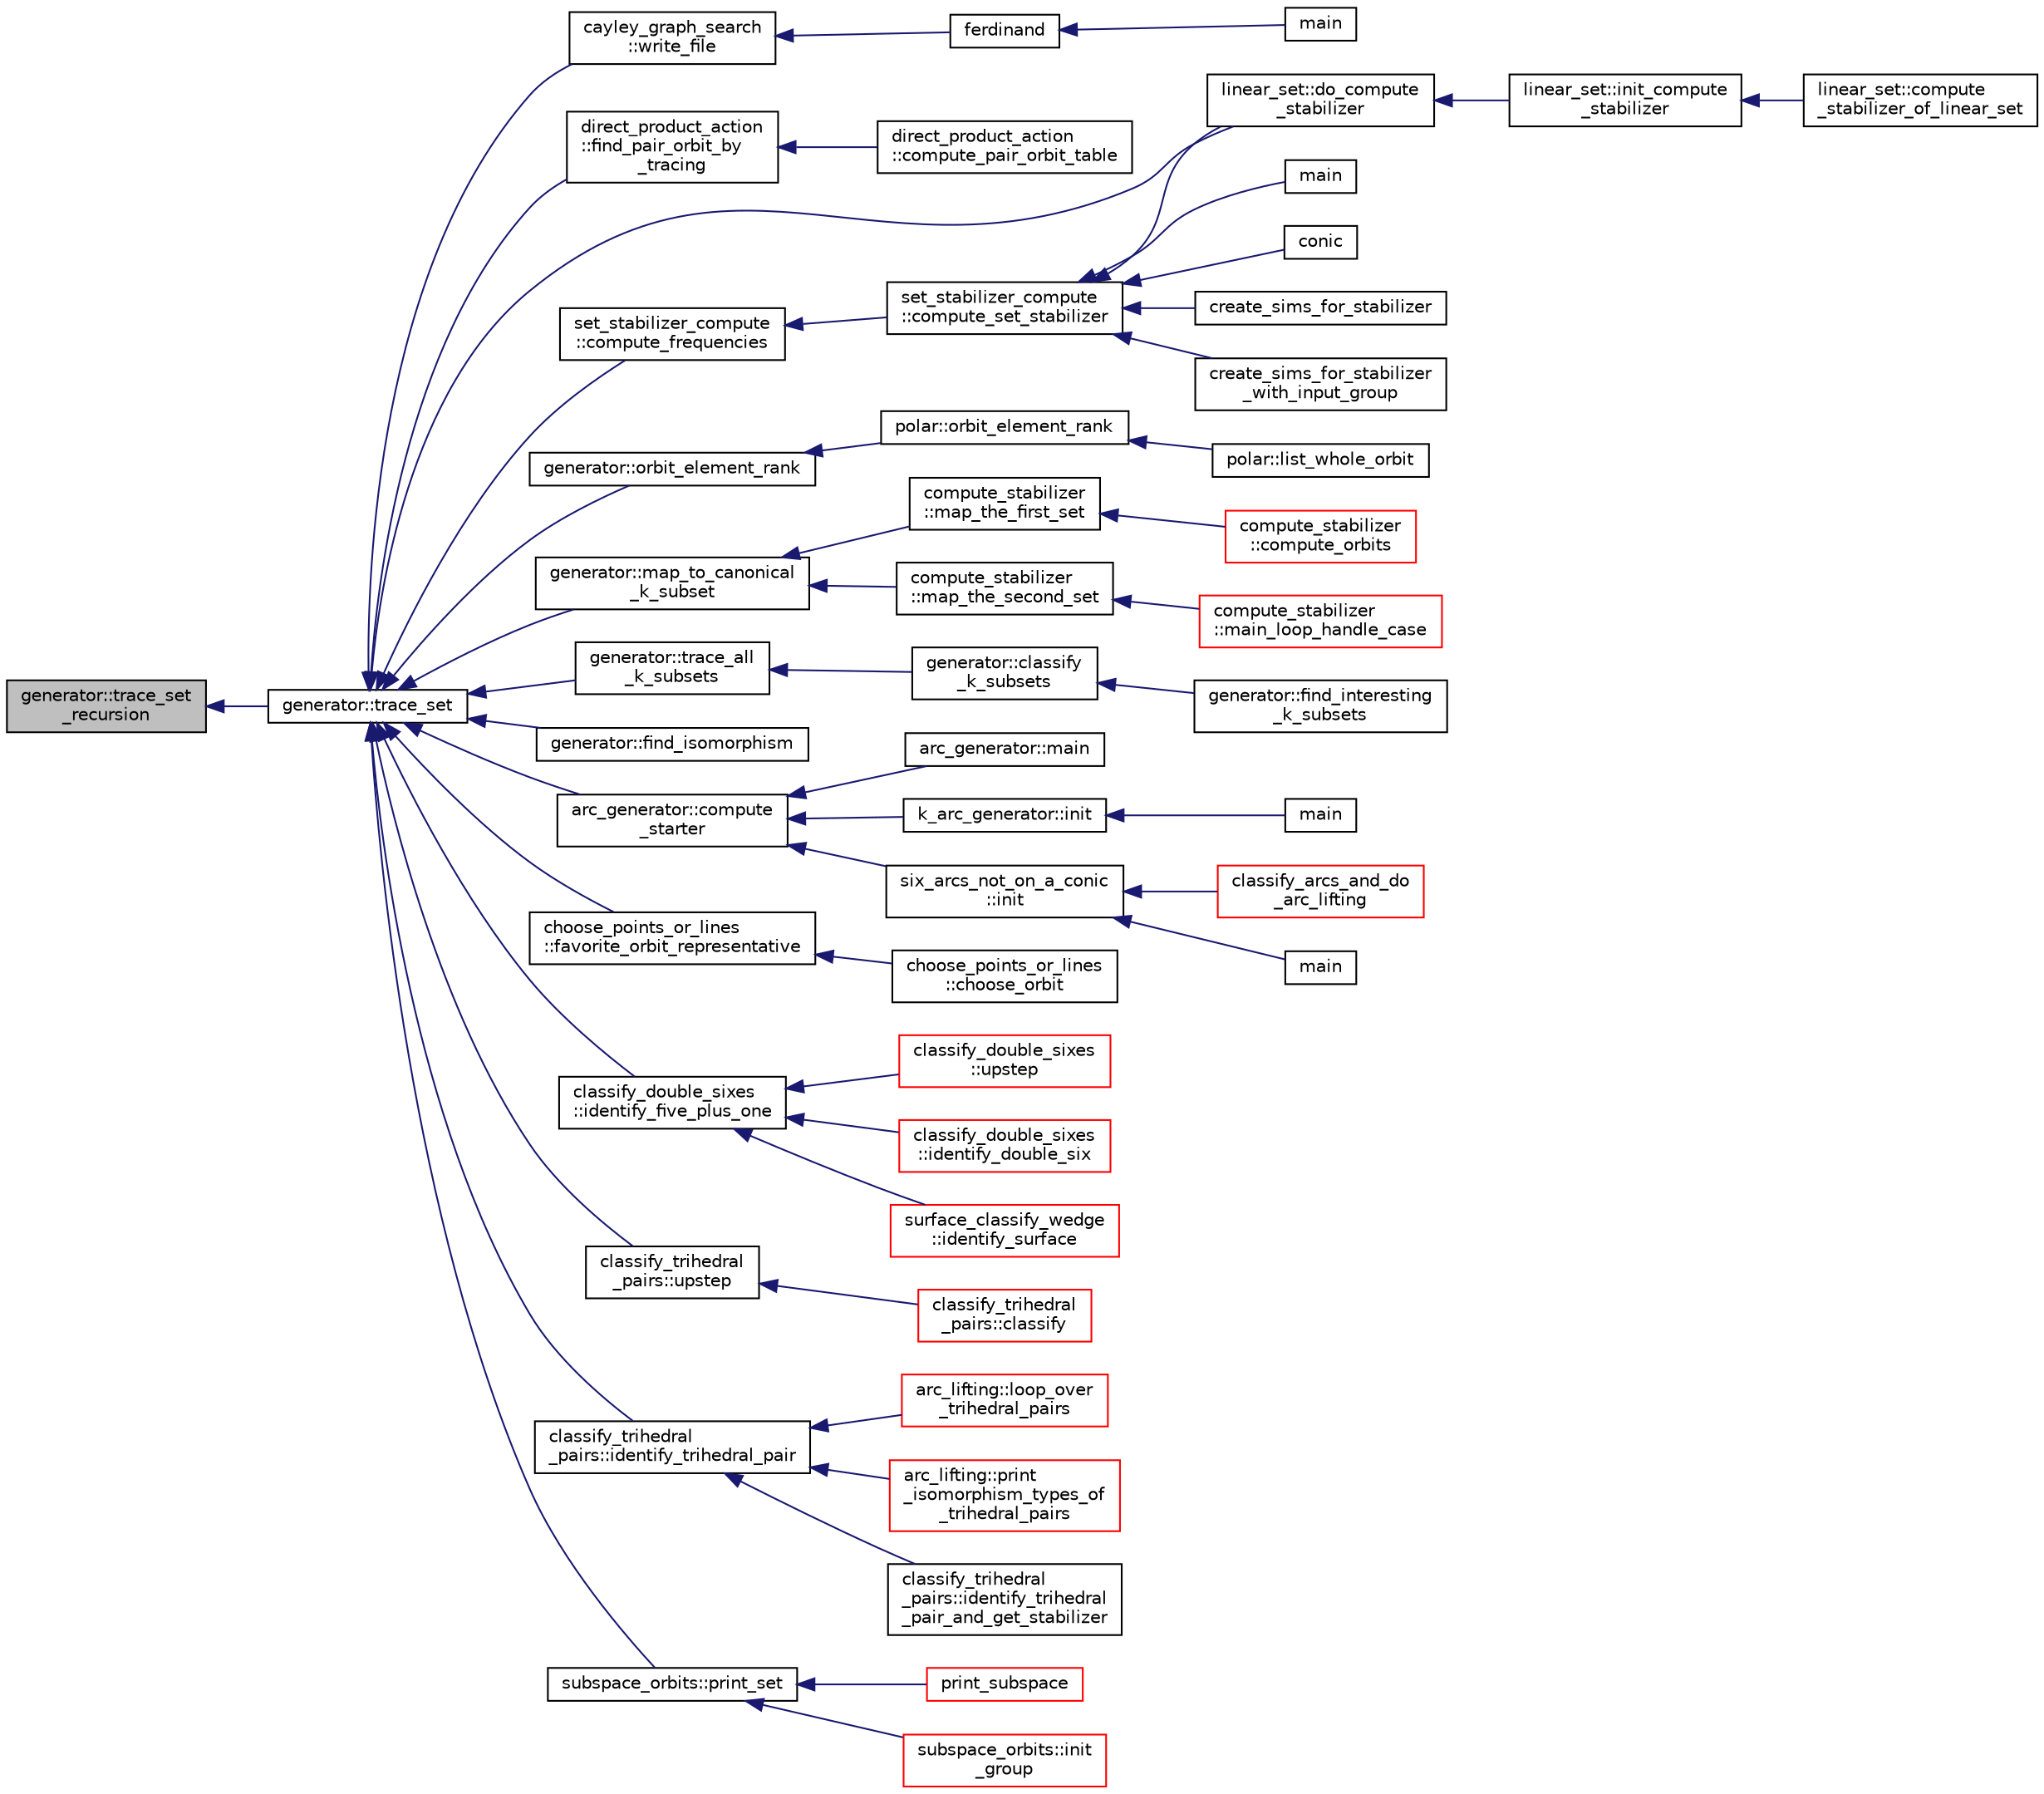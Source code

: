 digraph "generator::trace_set_recursion"
{
  edge [fontname="Helvetica",fontsize="10",labelfontname="Helvetica",labelfontsize="10"];
  node [fontname="Helvetica",fontsize="10",shape=record];
  rankdir="LR";
  Node21638 [label="generator::trace_set\l_recursion",height=0.2,width=0.4,color="black", fillcolor="grey75", style="filled", fontcolor="black"];
  Node21638 -> Node21639 [dir="back",color="midnightblue",fontsize="10",style="solid",fontname="Helvetica"];
  Node21639 [label="generator::trace_set",height=0.2,width=0.4,color="black", fillcolor="white", style="filled",URL="$d7/d73/classgenerator.html#ae34b55cbb999d9b2aa9dacc8748de0b2"];
  Node21639 -> Node21640 [dir="back",color="midnightblue",fontsize="10",style="solid",fontname="Helvetica"];
  Node21640 [label="cayley_graph_search\l::write_file",height=0.2,width=0.4,color="black", fillcolor="white", style="filled",URL="$de/dae/classcayley__graph__search.html#a428879782c317f9a4f9524ea5d16072b"];
  Node21640 -> Node21641 [dir="back",color="midnightblue",fontsize="10",style="solid",fontname="Helvetica"];
  Node21641 [label="ferdinand",height=0.2,width=0.4,color="black", fillcolor="white", style="filled",URL="$da/df3/ferdinand_8_c.html#a322b57727d23cf5a0932f11c30ea18d9"];
  Node21641 -> Node21642 [dir="back",color="midnightblue",fontsize="10",style="solid",fontname="Helvetica"];
  Node21642 [label="main",height=0.2,width=0.4,color="black", fillcolor="white", style="filled",URL="$da/df3/ferdinand_8_c.html#a3c04138a5bfe5d72780bb7e82a18e627"];
  Node21639 -> Node21643 [dir="back",color="midnightblue",fontsize="10",style="solid",fontname="Helvetica"];
  Node21643 [label="direct_product_action\l::find_pair_orbit_by\l_tracing",height=0.2,width=0.4,color="black", fillcolor="white", style="filled",URL="$d3/d78/classdirect__product__action.html#a3be00d7f58784ee6afd8c932fa5b7ecb"];
  Node21643 -> Node21644 [dir="back",color="midnightblue",fontsize="10",style="solid",fontname="Helvetica"];
  Node21644 [label="direct_product_action\l::compute_pair_orbit_table",height=0.2,width=0.4,color="black", fillcolor="white", style="filled",URL="$d3/d78/classdirect__product__action.html#a063c1776ec314fa1667db88a19cc7878"];
  Node21639 -> Node21645 [dir="back",color="midnightblue",fontsize="10",style="solid",fontname="Helvetica"];
  Node21645 [label="linear_set::do_compute\l_stabilizer",height=0.2,width=0.4,color="black", fillcolor="white", style="filled",URL="$dd/d86/classlinear__set.html#ae8f58ded28fb5370f4459cca42b7463b"];
  Node21645 -> Node21646 [dir="back",color="midnightblue",fontsize="10",style="solid",fontname="Helvetica"];
  Node21646 [label="linear_set::init_compute\l_stabilizer",height=0.2,width=0.4,color="black", fillcolor="white", style="filled",URL="$dd/d86/classlinear__set.html#a0cc3eaec1896fdc977b62e94623b055b"];
  Node21646 -> Node21647 [dir="back",color="midnightblue",fontsize="10",style="solid",fontname="Helvetica"];
  Node21647 [label="linear_set::compute\l_stabilizer_of_linear_set",height=0.2,width=0.4,color="black", fillcolor="white", style="filled",URL="$dd/d86/classlinear__set.html#a098a133edfbaae0fd347a69c50bdbee2"];
  Node21639 -> Node21648 [dir="back",color="midnightblue",fontsize="10",style="solid",fontname="Helvetica"];
  Node21648 [label="set_stabilizer_compute\l::compute_frequencies",height=0.2,width=0.4,color="black", fillcolor="white", style="filled",URL="$d8/dc6/classset__stabilizer__compute.html#a459b73693d4f42700e03475f378c7e55"];
  Node21648 -> Node21649 [dir="back",color="midnightblue",fontsize="10",style="solid",fontname="Helvetica"];
  Node21649 [label="set_stabilizer_compute\l::compute_set_stabilizer",height=0.2,width=0.4,color="black", fillcolor="white", style="filled",URL="$d8/dc6/classset__stabilizer__compute.html#ad4f92074322e98c7cd0ed5d4f8486b76"];
  Node21649 -> Node21650 [dir="back",color="midnightblue",fontsize="10",style="solid",fontname="Helvetica"];
  Node21650 [label="main",height=0.2,width=0.4,color="black", fillcolor="white", style="filled",URL="$db/d67/test__hyperoval_8_c.html#a3c04138a5bfe5d72780bb7e82a18e627"];
  Node21649 -> Node21651 [dir="back",color="midnightblue",fontsize="10",style="solid",fontname="Helvetica"];
  Node21651 [label="conic",height=0.2,width=0.4,color="black", fillcolor="white", style="filled",URL="$d4/de8/conic_8_c.html#a96def9474b981a9d5831a9b48d85d652"];
  Node21649 -> Node21645 [dir="back",color="midnightblue",fontsize="10",style="solid",fontname="Helvetica"];
  Node21649 -> Node21652 [dir="back",color="midnightblue",fontsize="10",style="solid",fontname="Helvetica"];
  Node21652 [label="create_sims_for_stabilizer",height=0.2,width=0.4,color="black", fillcolor="white", style="filled",URL="$d0/d76/tl__algebra__and__number__theory_8h.html#af2c67d225072549409be710ac3cd30f8"];
  Node21649 -> Node21653 [dir="back",color="midnightblue",fontsize="10",style="solid",fontname="Helvetica"];
  Node21653 [label="create_sims_for_stabilizer\l_with_input_group",height=0.2,width=0.4,color="black", fillcolor="white", style="filled",URL="$d0/d76/tl__algebra__and__number__theory_8h.html#af5482567a8d6ba5c2fe593bf6f7f9a0f"];
  Node21639 -> Node21654 [dir="back",color="midnightblue",fontsize="10",style="solid",fontname="Helvetica"];
  Node21654 [label="generator::orbit_element_rank",height=0.2,width=0.4,color="black", fillcolor="white", style="filled",URL="$d7/d73/classgenerator.html#a98e10a923dffa737fdb6ebc703d53fae"];
  Node21654 -> Node21655 [dir="back",color="midnightblue",fontsize="10",style="solid",fontname="Helvetica"];
  Node21655 [label="polar::orbit_element_rank",height=0.2,width=0.4,color="black", fillcolor="white", style="filled",URL="$da/d1c/classpolar.html#a70551ff23175b280b66bce27fe200275"];
  Node21655 -> Node21656 [dir="back",color="midnightblue",fontsize="10",style="solid",fontname="Helvetica"];
  Node21656 [label="polar::list_whole_orbit",height=0.2,width=0.4,color="black", fillcolor="white", style="filled",URL="$da/d1c/classpolar.html#a26f04b7c75e45604ab772931ed2916fd"];
  Node21639 -> Node21657 [dir="back",color="midnightblue",fontsize="10",style="solid",fontname="Helvetica"];
  Node21657 [label="generator::map_to_canonical\l_k_subset",height=0.2,width=0.4,color="black", fillcolor="white", style="filled",URL="$d7/d73/classgenerator.html#acb86c3093119ba960ff942427d86f4e6"];
  Node21657 -> Node21658 [dir="back",color="midnightblue",fontsize="10",style="solid",fontname="Helvetica"];
  Node21658 [label="compute_stabilizer\l::map_the_first_set",height=0.2,width=0.4,color="black", fillcolor="white", style="filled",URL="$d8/d30/classcompute__stabilizer.html#aa6e4fadcc19cb8277fadb010f945f169"];
  Node21658 -> Node21659 [dir="back",color="midnightblue",fontsize="10",style="solid",fontname="Helvetica"];
  Node21659 [label="compute_stabilizer\l::compute_orbits",height=0.2,width=0.4,color="red", fillcolor="white", style="filled",URL="$d8/d30/classcompute__stabilizer.html#ad79e5030c333022ae2a12562459a8948"];
  Node21657 -> Node21662 [dir="back",color="midnightblue",fontsize="10",style="solid",fontname="Helvetica"];
  Node21662 [label="compute_stabilizer\l::map_the_second_set",height=0.2,width=0.4,color="black", fillcolor="white", style="filled",URL="$d8/d30/classcompute__stabilizer.html#adb48cb6be62614928c8a54f06ccb243d"];
  Node21662 -> Node21663 [dir="back",color="midnightblue",fontsize="10",style="solid",fontname="Helvetica"];
  Node21663 [label="compute_stabilizer\l::main_loop_handle_case",height=0.2,width=0.4,color="red", fillcolor="white", style="filled",URL="$d8/d30/classcompute__stabilizer.html#a040fb5c6ad50133c5a16a35ed5b2ecc4"];
  Node21639 -> Node21665 [dir="back",color="midnightblue",fontsize="10",style="solid",fontname="Helvetica"];
  Node21665 [label="generator::trace_all\l_k_subsets",height=0.2,width=0.4,color="black", fillcolor="white", style="filled",URL="$d7/d73/classgenerator.html#a1fd0b36d851eb2d4e9042b8a25b951c0"];
  Node21665 -> Node21666 [dir="back",color="midnightblue",fontsize="10",style="solid",fontname="Helvetica"];
  Node21666 [label="generator::classify\l_k_subsets",height=0.2,width=0.4,color="black", fillcolor="white", style="filled",URL="$d7/d73/classgenerator.html#ace87c54ea0877c8b4381c124fa0daf80"];
  Node21666 -> Node21667 [dir="back",color="midnightblue",fontsize="10",style="solid",fontname="Helvetica"];
  Node21667 [label="generator::find_interesting\l_k_subsets",height=0.2,width=0.4,color="black", fillcolor="white", style="filled",URL="$d7/d73/classgenerator.html#ad63e1393b6649d0832523c5398a92652"];
  Node21639 -> Node21668 [dir="back",color="midnightblue",fontsize="10",style="solid",fontname="Helvetica"];
  Node21668 [label="generator::find_isomorphism",height=0.2,width=0.4,color="black", fillcolor="white", style="filled",URL="$d7/d73/classgenerator.html#a12bc0e823d0faf0e38e7b28d279339ac"];
  Node21639 -> Node21669 [dir="back",color="midnightblue",fontsize="10",style="solid",fontname="Helvetica"];
  Node21669 [label="arc_generator::compute\l_starter",height=0.2,width=0.4,color="black", fillcolor="white", style="filled",URL="$d4/d21/classarc__generator.html#aad1dcec3a1c302e743d574bd1ac857d9"];
  Node21669 -> Node21670 [dir="back",color="midnightblue",fontsize="10",style="solid",fontname="Helvetica"];
  Node21670 [label="arc_generator::main",height=0.2,width=0.4,color="black", fillcolor="white", style="filled",URL="$d4/d21/classarc__generator.html#ad80140b51b165dad1fe6ab232be7829a"];
  Node21669 -> Node21671 [dir="back",color="midnightblue",fontsize="10",style="solid",fontname="Helvetica"];
  Node21671 [label="k_arc_generator::init",height=0.2,width=0.4,color="black", fillcolor="white", style="filled",URL="$d6/dd8/classk__arc__generator.html#a6036d9f52ede9f8ca681505626b5361d"];
  Node21671 -> Node21672 [dir="back",color="midnightblue",fontsize="10",style="solid",fontname="Helvetica"];
  Node21672 [label="main",height=0.2,width=0.4,color="black", fillcolor="white", style="filled",URL="$d6/d01/k__arc__generator__main_8_c.html#a217dbf8b442f20279ea00b898af96f52"];
  Node21669 -> Node21673 [dir="back",color="midnightblue",fontsize="10",style="solid",fontname="Helvetica"];
  Node21673 [label="six_arcs_not_on_a_conic\l::init",height=0.2,width=0.4,color="black", fillcolor="white", style="filled",URL="$d8/de6/classsix__arcs__not__on__a__conic.html#a7a4d5cf8a098488729934cfa8a70944a"];
  Node21673 -> Node21674 [dir="back",color="midnightblue",fontsize="10",style="solid",fontname="Helvetica"];
  Node21674 [label="classify_arcs_and_do\l_arc_lifting",height=0.2,width=0.4,color="red", fillcolor="white", style="filled",URL="$d6/dc3/arc__lifting__main_8_c.html#afdd7be16f16b8c71e9a72fe5f6a0b59c"];
  Node21673 -> Node21676 [dir="back",color="midnightblue",fontsize="10",style="solid",fontname="Helvetica"];
  Node21676 [label="main",height=0.2,width=0.4,color="black", fillcolor="white", style="filled",URL="$d2/dfa/create__surface__main_8_c.html#a217dbf8b442f20279ea00b898af96f52"];
  Node21639 -> Node21677 [dir="back",color="midnightblue",fontsize="10",style="solid",fontname="Helvetica"];
  Node21677 [label="choose_points_or_lines\l::favorite_orbit_representative",height=0.2,width=0.4,color="black", fillcolor="white", style="filled",URL="$d6/d75/classchoose__points__or__lines.html#ae2f603d9869c63a6ede08afc8e2da234"];
  Node21677 -> Node21678 [dir="back",color="midnightblue",fontsize="10",style="solid",fontname="Helvetica"];
  Node21678 [label="choose_points_or_lines\l::choose_orbit",height=0.2,width=0.4,color="black", fillcolor="white", style="filled",URL="$d6/d75/classchoose__points__or__lines.html#a17def7dc2b9407b483d887fb24fab74d"];
  Node21639 -> Node21679 [dir="back",color="midnightblue",fontsize="10",style="solid",fontname="Helvetica"];
  Node21679 [label="classify_double_sixes\l::identify_five_plus_one",height=0.2,width=0.4,color="black", fillcolor="white", style="filled",URL="$dd/d23/classclassify__double__sixes.html#aa78728c03ff9c37c26413c3d1ebac85a"];
  Node21679 -> Node21680 [dir="back",color="midnightblue",fontsize="10",style="solid",fontname="Helvetica"];
  Node21680 [label="classify_double_sixes\l::upstep",height=0.2,width=0.4,color="red", fillcolor="white", style="filled",URL="$dd/d23/classclassify__double__sixes.html#af69579aea0c34504ccfe37a4f9d992ef"];
  Node21679 -> Node21683 [dir="back",color="midnightblue",fontsize="10",style="solid",fontname="Helvetica"];
  Node21683 [label="classify_double_sixes\l::identify_double_six",height=0.2,width=0.4,color="red", fillcolor="white", style="filled",URL="$dd/d23/classclassify__double__sixes.html#a2f207ab7c9032711e982d16ff3ff753f"];
  Node21679 -> Node21686 [dir="back",color="midnightblue",fontsize="10",style="solid",fontname="Helvetica"];
  Node21686 [label="surface_classify_wedge\l::identify_surface",height=0.2,width=0.4,color="red", fillcolor="white", style="filled",URL="$d7/d5c/classsurface__classify__wedge.html#a0ee820a0324434792bd5362b4606de80"];
  Node21639 -> Node21688 [dir="back",color="midnightblue",fontsize="10",style="solid",fontname="Helvetica"];
  Node21688 [label="classify_trihedral\l_pairs::upstep",height=0.2,width=0.4,color="black", fillcolor="white", style="filled",URL="$d1/d21/classclassify__trihedral__pairs.html#a4134a82fca1d3962311921731ce001eb"];
  Node21688 -> Node21689 [dir="back",color="midnightblue",fontsize="10",style="solid",fontname="Helvetica"];
  Node21689 [label="classify_trihedral\l_pairs::classify",height=0.2,width=0.4,color="red", fillcolor="white", style="filled",URL="$d1/d21/classclassify__trihedral__pairs.html#a134e4c3042163c24bf57050f26e364e1"];
  Node21639 -> Node21693 [dir="back",color="midnightblue",fontsize="10",style="solid",fontname="Helvetica"];
  Node21693 [label="classify_trihedral\l_pairs::identify_trihedral_pair",height=0.2,width=0.4,color="black", fillcolor="white", style="filled",URL="$d1/d21/classclassify__trihedral__pairs.html#a1a85f616b5043da9f7e585868b0d191d"];
  Node21693 -> Node21694 [dir="back",color="midnightblue",fontsize="10",style="solid",fontname="Helvetica"];
  Node21694 [label="arc_lifting::loop_over\l_trihedral_pairs",height=0.2,width=0.4,color="red", fillcolor="white", style="filled",URL="$dc/db7/classarc__lifting.html#a30126f5ed4126d604c191aa4d1f7505a"];
  Node21693 -> Node21698 [dir="back",color="midnightblue",fontsize="10",style="solid",fontname="Helvetica"];
  Node21698 [label="arc_lifting::print\l_isomorphism_types_of\l_trihedral_pairs",height=0.2,width=0.4,color="red", fillcolor="white", style="filled",URL="$dc/db7/classarc__lifting.html#ac2ea90f2acf97c870a7f46f7b125b8b7"];
  Node21693 -> Node21700 [dir="back",color="midnightblue",fontsize="10",style="solid",fontname="Helvetica"];
  Node21700 [label="classify_trihedral\l_pairs::identify_trihedral\l_pair_and_get_stabilizer",height=0.2,width=0.4,color="black", fillcolor="white", style="filled",URL="$d1/d21/classclassify__trihedral__pairs.html#a433489bad83d619b71a688e6a03a3210"];
  Node21639 -> Node21701 [dir="back",color="midnightblue",fontsize="10",style="solid",fontname="Helvetica"];
  Node21701 [label="subspace_orbits::print_set",height=0.2,width=0.4,color="black", fillcolor="white", style="filled",URL="$d2/d9f/classsubspace__orbits.html#a25e7fad26b5e83ab2464bcfeb50572aa"];
  Node21701 -> Node21702 [dir="back",color="midnightblue",fontsize="10",style="solid",fontname="Helvetica"];
  Node21702 [label="print_subspace",height=0.2,width=0.4,color="red", fillcolor="white", style="filled",URL="$da/dd5/subspace__orbits__main_8_c.html#ae58f518aaf4590347ebdd0af5d3a3ffa"];
  Node21701 -> Node21704 [dir="back",color="midnightblue",fontsize="10",style="solid",fontname="Helvetica"];
  Node21704 [label="subspace_orbits::init\l_group",height=0.2,width=0.4,color="red", fillcolor="white", style="filled",URL="$d2/d9f/classsubspace__orbits.html#ad7dfe4f51cd3eea6ccfd5318e23d36c3"];
}
